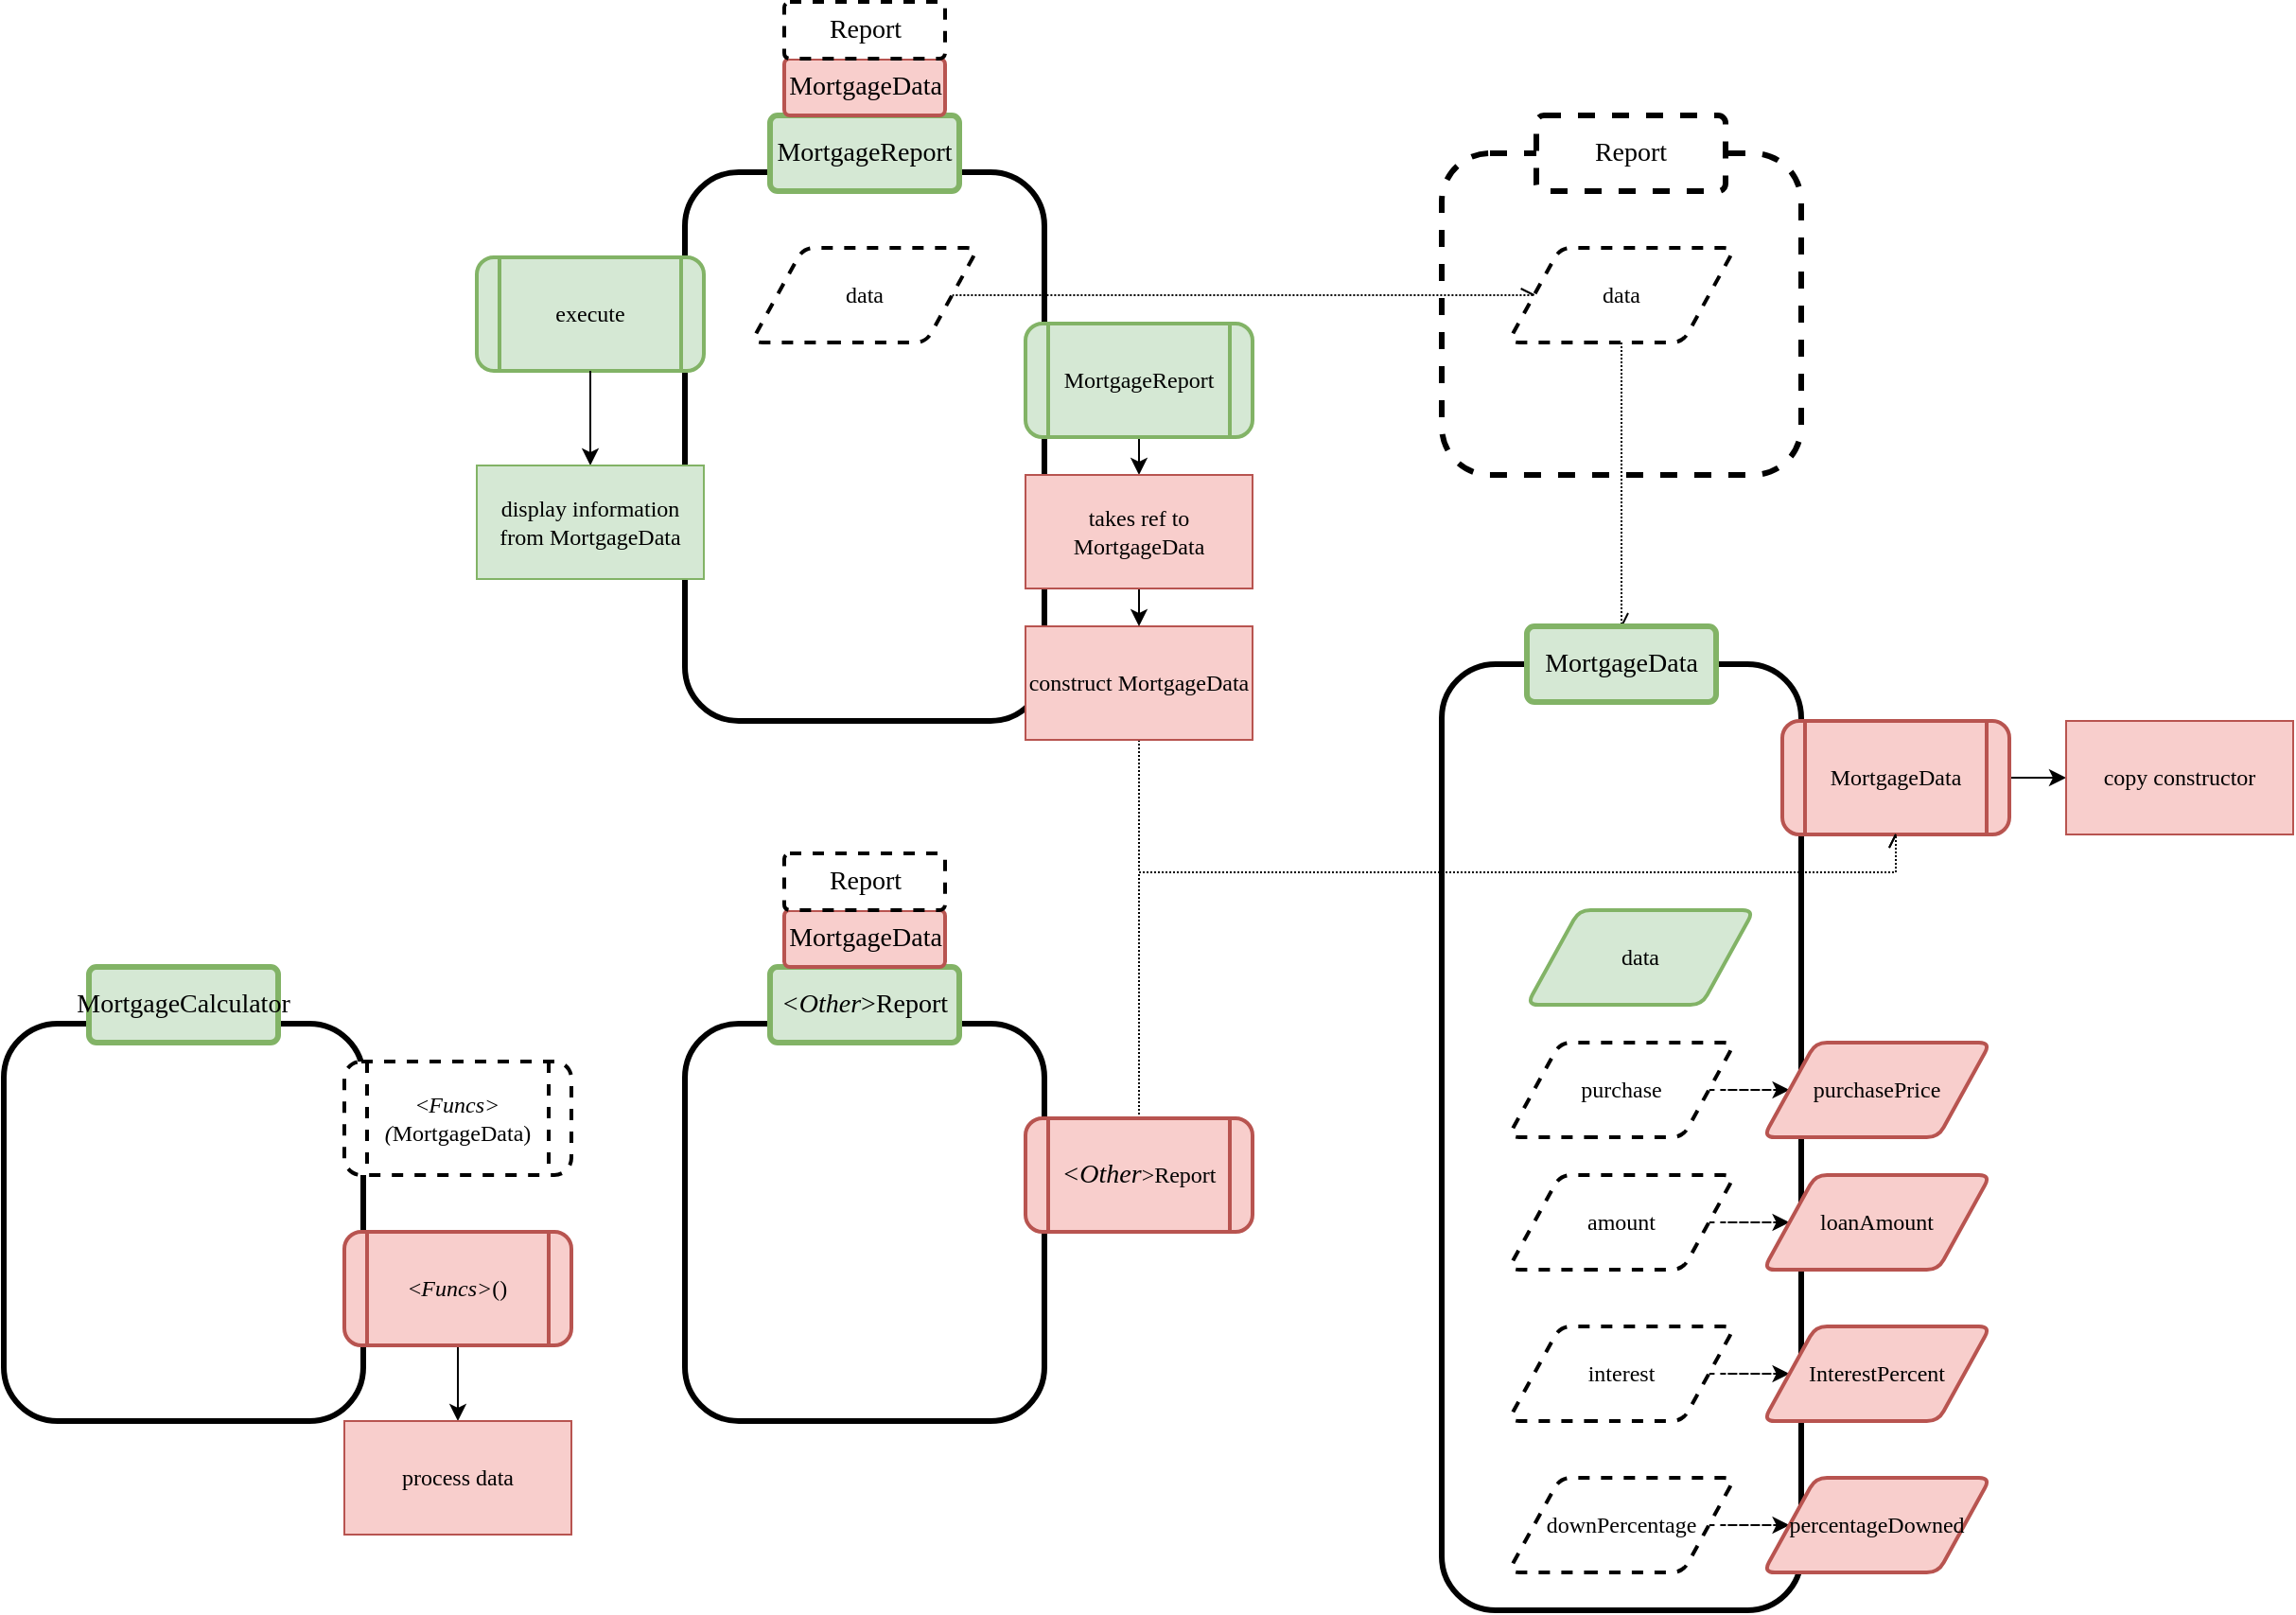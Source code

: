 <mxfile version="16.5.3" type="device"><diagram id="4u5bkuqh8i6XdxuR7M9z" name="Page-1"><mxGraphModel dx="1018" dy="2867" grid="1" gridSize="10" guides="1" tooltips="1" connect="1" arrows="1" fold="1" page="1" pageScale="1" pageWidth="850" pageHeight="1100" math="0" shadow="0"><root><mxCell id="0"/><mxCell id="1" parent="0"/><mxCell id="JalJA31oE2rQc75aXl0X-35" value="" style="rounded=1;whiteSpace=wrap;html=1;fillColor=none;strokeWidth=3;fontFamily=SF Mono;" parent="1" vertex="1"><mxGeometry x="390" y="-1010" width="190" height="290" as="geometry"/></mxCell><mxCell id="JalJA31oE2rQc75aXl0X-33" value="execute" style="shape=process;whiteSpace=wrap;html=1;backgroundOutline=1;fillColor=#d5e8d4;strokeColor=#82b366;rounded=1;fontFamily=SF Mono;strokeWidth=2;" parent="1" vertex="1"><mxGeometry x="280" y="-965" width="120" height="60" as="geometry"/></mxCell><mxCell id="JalJA31oE2rQc75aXl0X-40" style="edgeStyle=orthogonalEdgeStyle;rounded=0;orthogonalLoop=1;jettySize=auto;html=1;exitX=0.5;exitY=1;exitDx=0;exitDy=0;entryX=0.5;entryY=0;entryDx=0;entryDy=0;fontFamily=SF Mono;" parent="1" source="JalJA31oE2rQc75aXl0X-33" target="JalJA31oE2rQc75aXl0X-38" edge="1"><mxGeometry relative="1" as="geometry"><mxPoint x="340" y="-820" as="sourcePoint"/></mxGeometry></mxCell><mxCell id="JalJA31oE2rQc75aXl0X-38" value="display information from MortgageData" style="rounded=0;whiteSpace=wrap;html=1;fillColor=#d5e8d4;strokeColor=#82b366;fontFamily=SF Mono;" parent="1" vertex="1"><mxGeometry x="280" y="-855" width="120" height="60" as="geometry"/></mxCell><mxCell id="p9T-LwMiRAJpWpN8pSQ2-2" value="" style="rounded=1;whiteSpace=wrap;html=1;fillColor=none;strokeWidth=3;fontFamily=SF Mono;dashed=1;" parent="1" vertex="1"><mxGeometry x="790" y="-1020" width="190" height="170" as="geometry"/></mxCell><mxCell id="fdGN7KKLuJiMjg-E61Lm-19" style="edgeStyle=orthogonalEdgeStyle;rounded=0;orthogonalLoop=1;jettySize=auto;html=1;exitX=0.5;exitY=1;exitDx=0;exitDy=0;entryX=0.5;entryY=0;entryDx=0;entryDy=0;dashed=1;dashPattern=1 1;endArrow=openAsync;endFill=0;" edge="1" parent="1" source="p9T-LwMiRAJpWpN8pSQ2-3" target="fdGN7KKLuJiMjg-E61Lm-18"><mxGeometry relative="1" as="geometry"/></mxCell><mxCell id="p9T-LwMiRAJpWpN8pSQ2-3" value="data" style="shape=parallelogram;html=1;strokeWidth=2;perimeter=parallelogramPerimeter;whiteSpace=wrap;rounded=1;arcSize=12;size=0.23;fontFamily=SF Mono;dashed=1;" parent="1" vertex="1"><mxGeometry x="825" y="-970" width="120" height="50" as="geometry"/></mxCell><mxCell id="fdGN7KKLuJiMjg-E61Lm-5" value="&lt;font style=&quot;font-size: 14px&quot;&gt;MortgageReport&lt;/font&gt;" style="rounded=1;arcSize=10;whiteSpace=wrap;html=1;align=center;fillColor=#d5e8d4;strokeColor=#82b366;fontFamily=SF Mono;strokeWidth=3;" vertex="1" parent="1"><mxGeometry x="435" y="-1040" width="100" height="40" as="geometry"/></mxCell><mxCell id="fdGN7KKLuJiMjg-E61Lm-8" value="&lt;font style=&quot;font-size: 14px&quot;&gt;Report&lt;/font&gt;" style="rounded=1;arcSize=10;whiteSpace=wrap;html=1;align=center;fontFamily=SF Mono;strokeWidth=3;dashed=1;" vertex="1" parent="1"><mxGeometry x="840" y="-1040" width="100" height="40" as="geometry"/></mxCell><mxCell id="fdGN7KKLuJiMjg-E61Lm-11" style="edgeStyle=orthogonalEdgeStyle;rounded=0;orthogonalLoop=1;jettySize=auto;html=1;exitX=1;exitY=0.5;exitDx=0;exitDy=0;entryX=0;entryY=0.5;entryDx=0;entryDy=0;dashed=1;dashPattern=1 1;endArrow=openAsync;endFill=0;" edge="1" parent="1" source="fdGN7KKLuJiMjg-E61Lm-10" target="p9T-LwMiRAJpWpN8pSQ2-3"><mxGeometry relative="1" as="geometry"/></mxCell><mxCell id="fdGN7KKLuJiMjg-E61Lm-10" value="data" style="shape=parallelogram;html=1;strokeWidth=2;perimeter=parallelogramPerimeter;whiteSpace=wrap;rounded=1;arcSize=12;size=0.23;fontFamily=SF Mono;dashed=1;" vertex="1" parent="1"><mxGeometry x="425" y="-970" width="120" height="50" as="geometry"/></mxCell><mxCell id="fdGN7KKLuJiMjg-E61Lm-16" value="" style="rounded=1;whiteSpace=wrap;html=1;fillColor=none;strokeWidth=3;fontFamily=SF Mono;" vertex="1" parent="1"><mxGeometry x="790" y="-750" width="190" height="500" as="geometry"/></mxCell><mxCell id="fdGN7KKLuJiMjg-E61Lm-22" style="edgeStyle=orthogonalEdgeStyle;rounded=0;orthogonalLoop=1;jettySize=auto;html=1;exitX=1;exitY=0.5;exitDx=0;exitDy=0;entryX=0;entryY=0.5;entryDx=0;entryDy=0;dashed=1;endArrow=classic;endFill=1;" edge="1" parent="1" source="fdGN7KKLuJiMjg-E61Lm-17" target="fdGN7KKLuJiMjg-E61Lm-21"><mxGeometry relative="1" as="geometry"/></mxCell><mxCell id="fdGN7KKLuJiMjg-E61Lm-17" value="purchase" style="shape=parallelogram;html=1;strokeWidth=2;perimeter=parallelogramPerimeter;whiteSpace=wrap;rounded=1;arcSize=12;size=0.23;fontFamily=SF Mono;dashed=1;" vertex="1" parent="1"><mxGeometry x="825" y="-550" width="120" height="50" as="geometry"/></mxCell><mxCell id="fdGN7KKLuJiMjg-E61Lm-18" value="&lt;font style=&quot;font-size: 14px&quot;&gt;MortgageData&lt;/font&gt;" style="rounded=1;arcSize=10;whiteSpace=wrap;html=1;align=center;fillColor=#d5e8d4;strokeColor=#82b366;fontFamily=SF Mono;strokeWidth=3;" vertex="1" parent="1"><mxGeometry x="835" y="-770" width="100" height="40" as="geometry"/></mxCell><mxCell id="fdGN7KKLuJiMjg-E61Lm-24" style="edgeStyle=orthogonalEdgeStyle;rounded=0;orthogonalLoop=1;jettySize=auto;html=1;exitX=1;exitY=0.5;exitDx=0;exitDy=0;entryX=0;entryY=0.5;entryDx=0;entryDy=0;dashed=1;endArrow=classic;endFill=1;" edge="1" parent="1" source="fdGN7KKLuJiMjg-E61Lm-20" target="fdGN7KKLuJiMjg-E61Lm-23"><mxGeometry relative="1" as="geometry"/></mxCell><mxCell id="fdGN7KKLuJiMjg-E61Lm-20" value="amount" style="shape=parallelogram;html=1;strokeWidth=2;perimeter=parallelogramPerimeter;whiteSpace=wrap;rounded=1;arcSize=12;size=0.23;fontFamily=SF Mono;dashed=1;" vertex="1" parent="1"><mxGeometry x="825" y="-480" width="120" height="50" as="geometry"/></mxCell><mxCell id="fdGN7KKLuJiMjg-E61Lm-21" value="purchasePrice" style="shape=parallelogram;html=1;strokeWidth=2;perimeter=parallelogramPerimeter;whiteSpace=wrap;rounded=1;arcSize=12;size=0.23;fontFamily=SF Mono;fillColor=#f8cecc;strokeColor=#b85450;" vertex="1" parent="1"><mxGeometry x="960" y="-550" width="120" height="50" as="geometry"/></mxCell><mxCell id="fdGN7KKLuJiMjg-E61Lm-23" value="loanAmount" style="shape=parallelogram;html=1;strokeWidth=2;perimeter=parallelogramPerimeter;whiteSpace=wrap;rounded=1;arcSize=12;size=0.23;fontFamily=SF Mono;fillColor=#f8cecc;strokeColor=#b85450;" vertex="1" parent="1"><mxGeometry x="960" y="-480" width="120" height="50" as="geometry"/></mxCell><mxCell id="fdGN7KKLuJiMjg-E61Lm-27" style="edgeStyle=orthogonalEdgeStyle;rounded=0;orthogonalLoop=1;jettySize=auto;html=1;exitX=1;exitY=0.5;exitDx=0;exitDy=0;entryX=0;entryY=0.5;entryDx=0;entryDy=0;endArrow=classic;endFill=1;" edge="1" parent="1" source="fdGN7KKLuJiMjg-E61Lm-25" target="fdGN7KKLuJiMjg-E61Lm-26"><mxGeometry relative="1" as="geometry"/></mxCell><mxCell id="fdGN7KKLuJiMjg-E61Lm-25" value="MortgageData" style="shape=process;whiteSpace=wrap;html=1;backgroundOutline=1;fillColor=#f8cecc;strokeColor=#b85450;rounded=1;fontFamily=SF Mono;strokeWidth=2;" vertex="1" parent="1"><mxGeometry x="970" y="-720" width="120" height="60" as="geometry"/></mxCell><mxCell id="fdGN7KKLuJiMjg-E61Lm-26" value="copy constructor" style="rounded=0;whiteSpace=wrap;html=1;fillColor=#f8cecc;strokeColor=#b85450;fontFamily=SF Mono;" vertex="1" parent="1"><mxGeometry x="1120" y="-720" width="120" height="60" as="geometry"/></mxCell><mxCell id="fdGN7KKLuJiMjg-E61Lm-28" value="&lt;font style=&quot;font-size: 14px&quot;&gt;MortgageData&lt;/font&gt;" style="rounded=1;arcSize=10;whiteSpace=wrap;html=1;align=center;fillColor=#f8cecc;strokeColor=#b85450;fontFamily=SF Mono;strokeWidth=2;shadow=0;glass=0;sketch=0;perimeterSpacing=0;" vertex="1" parent="1"><mxGeometry x="442.5" y="-1070" width="85" height="30" as="geometry"/></mxCell><mxCell id="fdGN7KKLuJiMjg-E61Lm-33" style="edgeStyle=orthogonalEdgeStyle;rounded=0;orthogonalLoop=1;jettySize=auto;html=1;exitX=0.5;exitY=1;exitDx=0;exitDy=0;entryX=0.5;entryY=0;entryDx=0;entryDy=0;" edge="1" parent="1" source="fdGN7KKLuJiMjg-E61Lm-29" target="fdGN7KKLuJiMjg-E61Lm-32"><mxGeometry relative="1" as="geometry"/></mxCell><mxCell id="fdGN7KKLuJiMjg-E61Lm-29" value="MortgageReport" style="shape=process;whiteSpace=wrap;html=1;backgroundOutline=1;fillColor=#d5e8d4;strokeColor=#82b366;rounded=1;fontFamily=SF Mono;strokeWidth=2;" vertex="1" parent="1"><mxGeometry x="570" y="-930" width="120" height="60" as="geometry"/></mxCell><mxCell id="fdGN7KKLuJiMjg-E61Lm-30" value="data" style="shape=parallelogram;html=1;strokeWidth=2;perimeter=parallelogramPerimeter;whiteSpace=wrap;rounded=1;arcSize=12;size=0.23;fontFamily=SF Mono;fillColor=#d5e8d4;strokeColor=#82b366;" vertex="1" parent="1"><mxGeometry x="835" y="-620" width="120" height="50" as="geometry"/></mxCell><mxCell id="fdGN7KKLuJiMjg-E61Lm-36" style="edgeStyle=orthogonalEdgeStyle;rounded=0;orthogonalLoop=1;jettySize=auto;html=1;exitX=0.5;exitY=1;exitDx=0;exitDy=0;entryX=0.5;entryY=1;entryDx=0;entryDy=0;dashed=1;dashPattern=1 1;endArrow=openAsync;endFill=0;" edge="1" parent="1" source="fdGN7KKLuJiMjg-E61Lm-31" target="fdGN7KKLuJiMjg-E61Lm-25"><mxGeometry relative="1" as="geometry"/></mxCell><mxCell id="fdGN7KKLuJiMjg-E61Lm-31" value="construct MortgageData" style="rounded=0;whiteSpace=wrap;html=1;fillColor=#f8cecc;strokeColor=#b85450;fontFamily=SF Mono;" vertex="1" parent="1"><mxGeometry x="570" y="-770" width="120" height="60" as="geometry"/></mxCell><mxCell id="fdGN7KKLuJiMjg-E61Lm-34" style="edgeStyle=orthogonalEdgeStyle;rounded=0;orthogonalLoop=1;jettySize=auto;html=1;exitX=0.5;exitY=1;exitDx=0;exitDy=0;entryX=0.5;entryY=0;entryDx=0;entryDy=0;" edge="1" parent="1" source="fdGN7KKLuJiMjg-E61Lm-32" target="fdGN7KKLuJiMjg-E61Lm-31"><mxGeometry relative="1" as="geometry"/></mxCell><mxCell id="fdGN7KKLuJiMjg-E61Lm-32" value="takes ref to MortgageData" style="rounded=0;whiteSpace=wrap;html=1;fillColor=#f8cecc;strokeColor=#b85450;fontFamily=SF Mono;" vertex="1" parent="1"><mxGeometry x="570" y="-850" width="120" height="60" as="geometry"/></mxCell><mxCell id="fdGN7KKLuJiMjg-E61Lm-41" style="edgeStyle=orthogonalEdgeStyle;rounded=0;orthogonalLoop=1;jettySize=auto;html=1;exitX=0.5;exitY=0;exitDx=0;exitDy=0;entryX=0.5;entryY=1;entryDx=0;entryDy=0;dashed=1;dashPattern=1 1;fontSize=12;endArrow=openAsync;endFill=0;" edge="1" parent="1" source="fdGN7KKLuJiMjg-E61Lm-40" target="fdGN7KKLuJiMjg-E61Lm-25"><mxGeometry relative="1" as="geometry"><Array as="points"><mxPoint x="630" y="-640"/><mxPoint x="1030" y="-640"/></Array></mxGeometry></mxCell><mxCell id="fdGN7KKLuJiMjg-E61Lm-42" value="&lt;font style=&quot;font-size: 14px&quot;&gt;Report&lt;/font&gt;" style="rounded=1;arcSize=10;whiteSpace=wrap;html=1;align=center;fontFamily=SF Mono;strokeWidth=2;shadow=0;glass=0;sketch=0;perimeterSpacing=0;dashed=1;" vertex="1" parent="1"><mxGeometry x="442.5" y="-1100" width="85" height="30" as="geometry"/></mxCell><mxCell id="fdGN7KKLuJiMjg-E61Lm-46" value="" style="rounded=1;whiteSpace=wrap;html=1;fillColor=none;strokeWidth=3;fontFamily=SF Mono;" vertex="1" parent="1"><mxGeometry x="30" y="-560" width="190" height="210" as="geometry"/></mxCell><mxCell id="fdGN7KKLuJiMjg-E61Lm-47" value="&lt;font style=&quot;font-size: 14px&quot;&gt;MortgageCalculator&lt;/font&gt;" style="rounded=1;arcSize=10;whiteSpace=wrap;html=1;align=center;fillColor=#d5e8d4;strokeColor=#82b366;fontFamily=SF Mono;strokeWidth=3;" vertex="1" parent="1"><mxGeometry x="75" y="-590" width="100" height="40" as="geometry"/></mxCell><mxCell id="fdGN7KKLuJiMjg-E61Lm-37" value="" style="rounded=1;whiteSpace=wrap;html=1;fillColor=none;strokeWidth=3;fontFamily=SF Mono;" vertex="1" parent="1"><mxGeometry x="390" y="-560" width="190" height="210" as="geometry"/></mxCell><mxCell id="fdGN7KKLuJiMjg-E61Lm-38" value="&lt;font style=&quot;font-size: 14px&quot;&gt;&lt;i&gt;&amp;lt;Other&lt;/i&gt;&amp;gt;Report&lt;/font&gt;" style="rounded=1;arcSize=10;whiteSpace=wrap;html=1;align=center;fillColor=#d5e8d4;strokeColor=#82b366;fontFamily=SF Mono;strokeWidth=3;" vertex="1" parent="1"><mxGeometry x="435" y="-590" width="100" height="40" as="geometry"/></mxCell><mxCell id="fdGN7KKLuJiMjg-E61Lm-39" value="&lt;font style=&quot;font-size: 14px&quot;&gt;MortgageData&lt;/font&gt;" style="rounded=1;arcSize=10;whiteSpace=wrap;html=1;align=center;fillColor=#f8cecc;strokeColor=#b85450;fontFamily=SF Mono;strokeWidth=2;shadow=0;glass=0;sketch=0;perimeterSpacing=0;" vertex="1" parent="1"><mxGeometry x="442.5" y="-620" width="85" height="30" as="geometry"/></mxCell><mxCell id="fdGN7KKLuJiMjg-E61Lm-40" value="&lt;i style=&quot;font-size: 14px&quot;&gt;&amp;lt;Other&lt;/i&gt;&lt;span&gt;&amp;gt;Report&lt;/span&gt;" style="shape=process;whiteSpace=wrap;html=1;backgroundOutline=1;fillColor=#f8cecc;strokeColor=#b85450;rounded=1;fontFamily=SF Mono;strokeWidth=2;" vertex="1" parent="1"><mxGeometry x="570" y="-510" width="120" height="60" as="geometry"/></mxCell><mxCell id="fdGN7KKLuJiMjg-E61Lm-43" value="&lt;font style=&quot;font-size: 14px&quot;&gt;Report&lt;/font&gt;" style="rounded=1;arcSize=10;whiteSpace=wrap;html=1;align=center;fontFamily=SF Mono;strokeWidth=2;shadow=0;glass=0;sketch=0;perimeterSpacing=0;dashed=1;" vertex="1" parent="1"><mxGeometry x="442.5" y="-650" width="85" height="30" as="geometry"/></mxCell><mxCell id="fdGN7KKLuJiMjg-E61Lm-52" style="edgeStyle=orthogonalEdgeStyle;rounded=0;orthogonalLoop=1;jettySize=auto;html=1;exitX=1;exitY=0.5;exitDx=0;exitDy=0;entryX=0;entryY=0.5;entryDx=0;entryDy=0;dashed=1;endArrow=classic;endFill=1;" edge="1" source="fdGN7KKLuJiMjg-E61Lm-53" target="fdGN7KKLuJiMjg-E61Lm-54" parent="1"><mxGeometry relative="1" as="geometry"/></mxCell><mxCell id="fdGN7KKLuJiMjg-E61Lm-53" value="interest" style="shape=parallelogram;html=1;strokeWidth=2;perimeter=parallelogramPerimeter;whiteSpace=wrap;rounded=1;arcSize=12;size=0.23;fontFamily=SF Mono;dashed=1;" vertex="1" parent="1"><mxGeometry x="825" y="-400" width="120" height="50" as="geometry"/></mxCell><mxCell id="fdGN7KKLuJiMjg-E61Lm-54" value="InterestPercent" style="shape=parallelogram;html=1;strokeWidth=2;perimeter=parallelogramPerimeter;whiteSpace=wrap;rounded=1;arcSize=12;size=0.23;fontFamily=SF Mono;fillColor=#f8cecc;strokeColor=#b85450;" vertex="1" parent="1"><mxGeometry x="960" y="-400" width="120" height="50" as="geometry"/></mxCell><mxCell id="fdGN7KKLuJiMjg-E61Lm-55" style="edgeStyle=orthogonalEdgeStyle;rounded=0;orthogonalLoop=1;jettySize=auto;html=1;exitX=1;exitY=0.5;exitDx=0;exitDy=0;entryX=0;entryY=0.5;entryDx=0;entryDy=0;dashed=1;endArrow=classic;endFill=1;" edge="1" source="fdGN7KKLuJiMjg-E61Lm-56" target="fdGN7KKLuJiMjg-E61Lm-57" parent="1"><mxGeometry relative="1" as="geometry"/></mxCell><mxCell id="fdGN7KKLuJiMjg-E61Lm-56" value="downPercentage" style="shape=parallelogram;html=1;strokeWidth=2;perimeter=parallelogramPerimeter;whiteSpace=wrap;rounded=1;arcSize=12;size=0.23;fontFamily=SF Mono;dashed=1;" vertex="1" parent="1"><mxGeometry x="825" y="-320" width="120" height="50" as="geometry"/></mxCell><mxCell id="fdGN7KKLuJiMjg-E61Lm-57" value="percentageDowned" style="shape=parallelogram;html=1;strokeWidth=2;perimeter=parallelogramPerimeter;whiteSpace=wrap;rounded=1;arcSize=12;size=0.23;fontFamily=SF Mono;fillColor=#f8cecc;strokeColor=#b85450;" vertex="1" parent="1"><mxGeometry x="960" y="-320" width="120" height="50" as="geometry"/></mxCell><mxCell id="fdGN7KKLuJiMjg-E61Lm-58" value="&amp;lt;&lt;i&gt;Funcs&amp;gt;(&lt;/i&gt;MortgageData)" style="shape=process;whiteSpace=wrap;html=1;backgroundOutline=1;rounded=1;fontFamily=SF Mono;strokeWidth=2;dashed=1;" vertex="1" parent="1"><mxGeometry x="210" y="-540" width="120" height="60" as="geometry"/></mxCell><mxCell id="fdGN7KKLuJiMjg-E61Lm-61" style="edgeStyle=orthogonalEdgeStyle;rounded=0;orthogonalLoop=1;jettySize=auto;html=1;exitX=0.5;exitY=1;exitDx=0;exitDy=0;entryX=0.5;entryY=0;entryDx=0;entryDy=0;fontSize=12;endArrow=classic;endFill=1;" edge="1" parent="1" source="fdGN7KKLuJiMjg-E61Lm-59" target="fdGN7KKLuJiMjg-E61Lm-60"><mxGeometry relative="1" as="geometry"/></mxCell><mxCell id="fdGN7KKLuJiMjg-E61Lm-59" value="&amp;lt;&lt;i&gt;Funcs&amp;gt;&lt;/i&gt;()" style="shape=process;whiteSpace=wrap;html=1;backgroundOutline=1;rounded=1;fontFamily=SF Mono;strokeWidth=2;fillColor=#f8cecc;strokeColor=#b85450;" vertex="1" parent="1"><mxGeometry x="210" y="-450" width="120" height="60" as="geometry"/></mxCell><mxCell id="fdGN7KKLuJiMjg-E61Lm-60" value="process data" style="rounded=0;whiteSpace=wrap;html=1;fillColor=#f8cecc;strokeColor=#b85450;fontFamily=SF Mono;" vertex="1" parent="1"><mxGeometry x="210" y="-350" width="120" height="60" as="geometry"/></mxCell></root></mxGraphModel></diagram></mxfile>